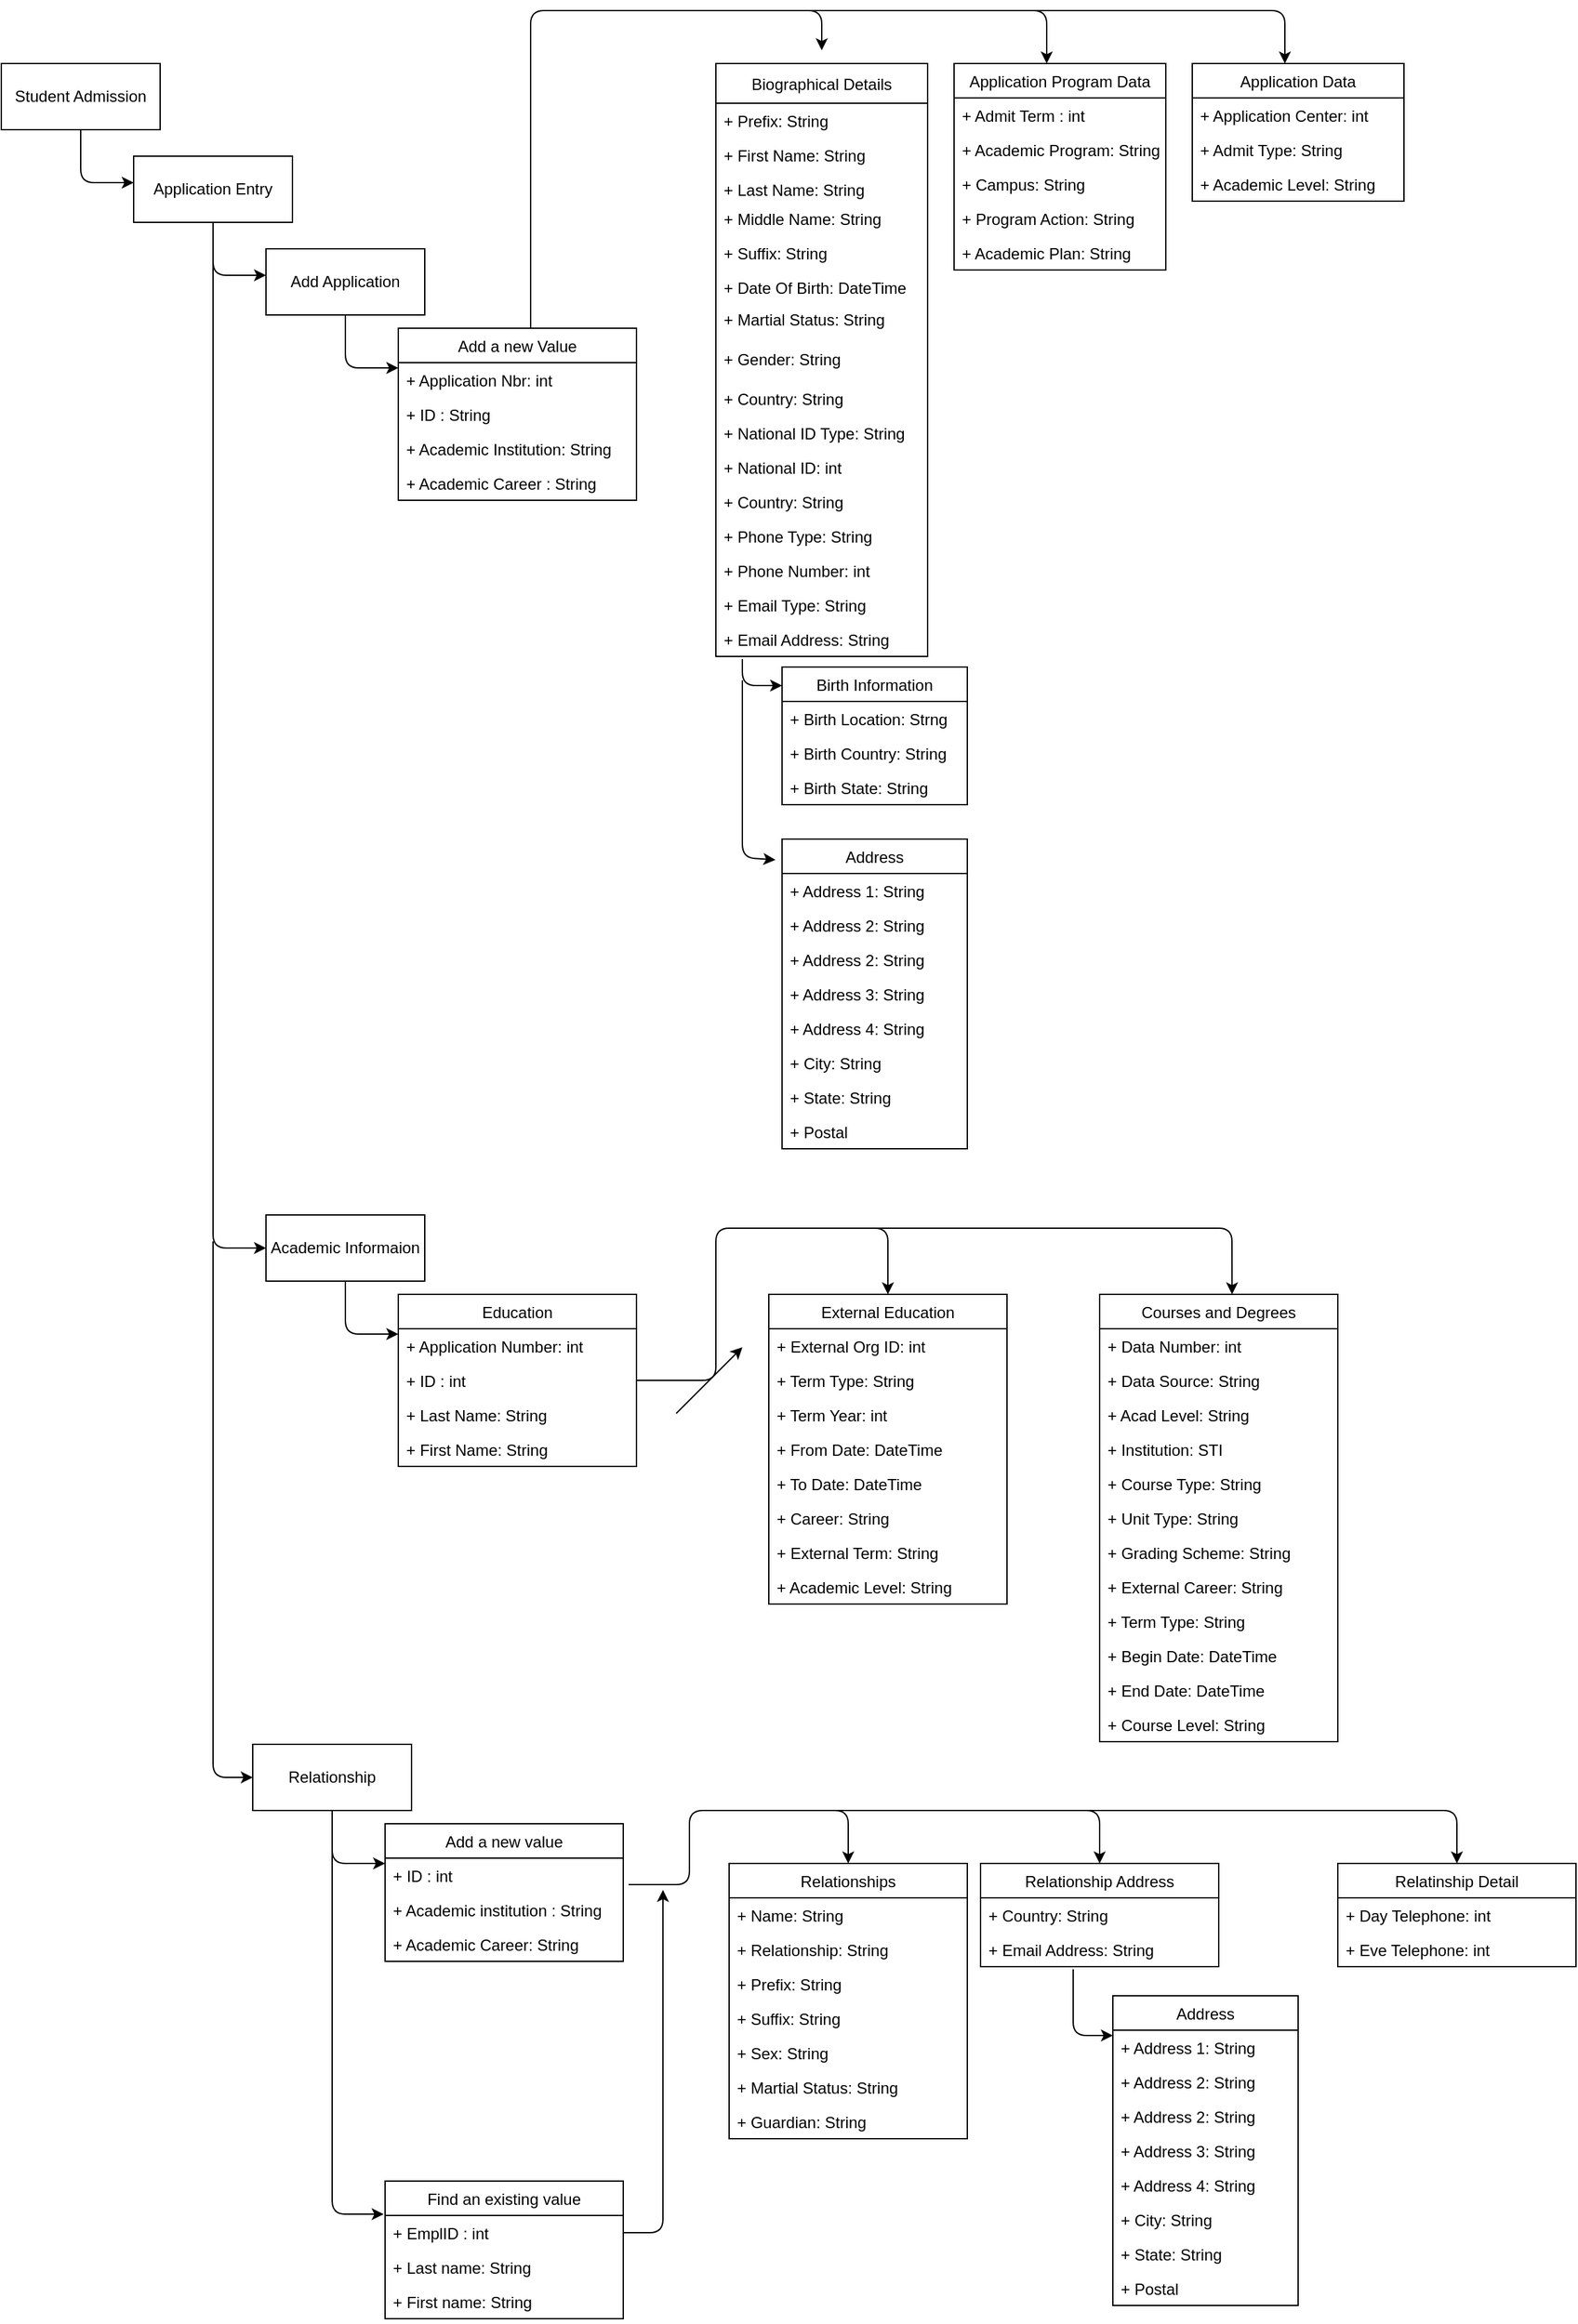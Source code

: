 <mxfile version="13.7.3" type="github">
  <diagram id="Xkr1ojVR8jTouUEQAdM9" name="Page-1">
    <mxGraphModel dx="895" dy="1582" grid="1" gridSize="10" guides="1" tooltips="1" connect="1" arrows="1" fold="1" page="1" pageScale="1" pageWidth="850" pageHeight="1100" background="none" math="0" shadow="0">
      <root>
        <mxCell id="0" />
        <mxCell id="1" parent="0" />
        <mxCell id="yJipTLfowuC2AWkGN2Az-1" value="Student Admission" style="rounded=0;whiteSpace=wrap;html=1;" parent="1" vertex="1">
          <mxGeometry x="20" y="-1000" width="120" height="50" as="geometry" />
        </mxCell>
        <mxCell id="yJipTLfowuC2AWkGN2Az-3" value="" style="endArrow=classic;html=1;exitX=0.5;exitY=1;exitDx=0;exitDy=0;" parent="1" source="yJipTLfowuC2AWkGN2Az-1" edge="1">
          <mxGeometry width="50" height="50" relative="1" as="geometry">
            <mxPoint x="80" y="-890" as="sourcePoint" />
            <mxPoint x="120" y="-910" as="targetPoint" />
            <Array as="points">
              <mxPoint x="80" y="-910" />
            </Array>
          </mxGeometry>
        </mxCell>
        <mxCell id="yJipTLfowuC2AWkGN2Az-4" value="Application Entry" style="rounded=0;whiteSpace=wrap;html=1;" parent="1" vertex="1">
          <mxGeometry x="120" y="-930" width="120" height="50" as="geometry" />
        </mxCell>
        <mxCell id="yJipTLfowuC2AWkGN2Az-5" value="" style="endArrow=classic;html=1;exitX=0.5;exitY=1;exitDx=0;exitDy=0;" parent="1" edge="1">
          <mxGeometry width="50" height="50" relative="1" as="geometry">
            <mxPoint x="180" y="-880" as="sourcePoint" />
            <mxPoint x="220" y="-840" as="targetPoint" />
            <Array as="points">
              <mxPoint x="180" y="-840" />
            </Array>
          </mxGeometry>
        </mxCell>
        <mxCell id="yJipTLfowuC2AWkGN2Az-7" value="Add Application" style="rounded=0;whiteSpace=wrap;html=1;" parent="1" vertex="1">
          <mxGeometry x="220" y="-860" width="120" height="50" as="geometry" />
        </mxCell>
        <mxCell id="yJipTLfowuC2AWkGN2Az-8" value="" style="endArrow=classic;html=1;exitX=0.5;exitY=1;exitDx=0;exitDy=0;" parent="1" edge="1">
          <mxGeometry width="50" height="50" relative="1" as="geometry">
            <mxPoint x="280" y="-810" as="sourcePoint" />
            <mxPoint x="320" y="-770" as="targetPoint" />
            <Array as="points">
              <mxPoint x="280" y="-770" />
            </Array>
          </mxGeometry>
        </mxCell>
        <mxCell id="yJipTLfowuC2AWkGN2Az-23" value="" style="endArrow=classic;html=1;" parent="1" edge="1">
          <mxGeometry width="50" height="50" relative="1" as="geometry">
            <mxPoint x="420" y="-800" as="sourcePoint" />
            <mxPoint x="640" y="-1010" as="targetPoint" />
            <Array as="points">
              <mxPoint x="420" y="-1040" />
              <mxPoint x="640" y="-1040" />
            </Array>
          </mxGeometry>
        </mxCell>
        <mxCell id="yJipTLfowuC2AWkGN2Az-25" value="" style="endArrow=classic;html=1;" parent="1" edge="1">
          <mxGeometry width="50" height="50" relative="1" as="geometry">
            <mxPoint x="620" y="-1040" as="sourcePoint" />
            <mxPoint x="810" y="-1000" as="targetPoint" />
            <Array as="points">
              <mxPoint x="810" y="-1040" />
            </Array>
          </mxGeometry>
        </mxCell>
        <mxCell id="yJipTLfowuC2AWkGN2Az-30" value="" style="endArrow=classic;html=1;" parent="1" edge="1">
          <mxGeometry width="50" height="50" relative="1" as="geometry">
            <mxPoint x="800" y="-1040" as="sourcePoint" />
            <mxPoint x="990" y="-1000" as="targetPoint" />
            <Array as="points">
              <mxPoint x="990" y="-1040" />
            </Array>
          </mxGeometry>
        </mxCell>
        <mxCell id="yJipTLfowuC2AWkGN2Az-39" value="" style="endArrow=classic;html=1;" parent="1" edge="1">
          <mxGeometry width="50" height="50" relative="1" as="geometry">
            <mxPoint x="580" y="-550" as="sourcePoint" />
            <mxPoint x="610" y="-530" as="targetPoint" />
            <Array as="points">
              <mxPoint x="580" y="-530" />
            </Array>
          </mxGeometry>
        </mxCell>
        <mxCell id="yJipTLfowuC2AWkGN2Az-51" value="+ Gender: String" style="text;strokeColor=none;fillColor=none;align=left;verticalAlign=top;spacingLeft=4;spacingRight=4;overflow=hidden;rotatable=0;points=[[0,0.5],[1,0.5]];portConstraint=eastwest;" parent="1" vertex="1">
          <mxGeometry x="560" y="-790" width="160" height="26" as="geometry" />
        </mxCell>
        <mxCell id="yJipTLfowuC2AWkGN2Az-68" value="" style="endArrow=classic;html=1;entryX=-0.036;entryY=0.067;entryDx=0;entryDy=0;entryPerimeter=0;" parent="1" target="yJipTLfowuC2AWkGN2Az-74" edge="1">
          <mxGeometry width="50" height="50" relative="1" as="geometry">
            <mxPoint x="580" y="-534" as="sourcePoint" />
            <mxPoint x="610" y="-374" as="targetPoint" />
            <Array as="points">
              <mxPoint x="580" y="-400" />
            </Array>
          </mxGeometry>
        </mxCell>
        <mxCell id="BVpUQjcPfSpx3a0FSW65-1" value="" style="endArrow=classic;html=1;entryX=0;entryY=0.5;entryDx=0;entryDy=0;" edge="1" parent="1" target="BVpUQjcPfSpx3a0FSW65-2">
          <mxGeometry width="50" height="50" relative="1" as="geometry">
            <mxPoint x="180" y="-850" as="sourcePoint" />
            <mxPoint x="220" y="-560" as="targetPoint" />
            <Array as="points">
              <mxPoint x="180" y="-105" />
            </Array>
          </mxGeometry>
        </mxCell>
        <mxCell id="BVpUQjcPfSpx3a0FSW65-2" value="Academic Informaion" style="rounded=0;whiteSpace=wrap;html=1;" vertex="1" parent="1">
          <mxGeometry x="220" y="-130" width="120" height="50" as="geometry" />
        </mxCell>
        <mxCell id="BVpUQjcPfSpx3a0FSW65-8" value="" style="endArrow=classic;html=1;exitX=0.5;exitY=1;exitDx=0;exitDy=0;" edge="1" parent="1">
          <mxGeometry width="50" height="50" relative="1" as="geometry">
            <mxPoint x="280" y="-80" as="sourcePoint" />
            <mxPoint x="320" y="-40" as="targetPoint" />
            <Array as="points">
              <mxPoint x="280" y="-40" />
            </Array>
          </mxGeometry>
        </mxCell>
        <mxCell id="BVpUQjcPfSpx3a0FSW65-14" value="" style="endArrow=classic;html=1;exitX=1;exitY=0.5;exitDx=0;exitDy=0;entryX=0.5;entryY=0;entryDx=0;entryDy=0;" edge="1" parent="1" source="BVpUQjcPfSpx3a0FSW65-5" target="BVpUQjcPfSpx3a0FSW65-9">
          <mxGeometry width="50" height="50" relative="1" as="geometry">
            <mxPoint x="510" y="40" as="sourcePoint" />
            <mxPoint x="560" y="-10" as="targetPoint" />
            <Array as="points">
              <mxPoint x="560" y="-5" />
              <mxPoint x="560" y="-120" />
              <mxPoint x="690" y="-120" />
            </Array>
          </mxGeometry>
        </mxCell>
        <mxCell id="BVpUQjcPfSpx3a0FSW65-15" value="" style="endArrow=classic;html=1;" edge="1" parent="1">
          <mxGeometry width="50" height="50" relative="1" as="geometry">
            <mxPoint x="530" y="20" as="sourcePoint" />
            <mxPoint x="580" y="-30" as="targetPoint" />
          </mxGeometry>
        </mxCell>
        <mxCell id="BVpUQjcPfSpx3a0FSW65-16" value="" style="endArrow=classic;html=1;entryX=0.556;entryY=0;entryDx=0;entryDy=0;entryPerimeter=0;" edge="1" parent="1" target="BVpUQjcPfSpx3a0FSW65-17">
          <mxGeometry width="50" height="50" relative="1" as="geometry">
            <mxPoint x="670" y="-120" as="sourcePoint" />
            <mxPoint x="940" y="-120" as="targetPoint" />
            <Array as="points">
              <mxPoint x="950" y="-120" />
            </Array>
          </mxGeometry>
        </mxCell>
        <mxCell id="BVpUQjcPfSpx3a0FSW65-35" value="Relationship" style="rounded=0;whiteSpace=wrap;html=1;" vertex="1" parent="1">
          <mxGeometry x="210" y="270" width="120" height="50" as="geometry" />
        </mxCell>
        <mxCell id="BVpUQjcPfSpx3a0FSW65-36" value="" style="endArrow=classic;html=1;exitX=0.5;exitY=1;exitDx=0;exitDy=0;" edge="1" parent="1">
          <mxGeometry width="50" height="50" relative="1" as="geometry">
            <mxPoint x="270" y="320" as="sourcePoint" />
            <mxPoint x="310" y="360" as="targetPoint" />
            <Array as="points">
              <mxPoint x="270" y="360" />
            </Array>
          </mxGeometry>
        </mxCell>
        <mxCell id="BVpUQjcPfSpx3a0FSW65-42" value="" style="endArrow=classic;html=1;entryX=0;entryY=0.5;entryDx=0;entryDy=0;" edge="1" parent="1" target="BVpUQjcPfSpx3a0FSW65-35">
          <mxGeometry width="50" height="50" relative="1" as="geometry">
            <mxPoint x="180" y="-110" as="sourcePoint" />
            <mxPoint x="200" y="270" as="targetPoint" />
            <Array as="points">
              <mxPoint x="180" y="295" />
            </Array>
          </mxGeometry>
        </mxCell>
        <mxCell id="BVpUQjcPfSpx3a0FSW65-43" value="" style="endArrow=classic;html=1;exitX=1.022;exitY=0.769;exitDx=0;exitDy=0;exitPerimeter=0;entryX=0.5;entryY=0;entryDx=0;entryDy=0;" edge="1" parent="1" source="BVpUQjcPfSpx3a0FSW65-38" target="BVpUQjcPfSpx3a0FSW65-44">
          <mxGeometry width="50" height="50" relative="1" as="geometry">
            <mxPoint x="490" y="420" as="sourcePoint" />
            <mxPoint x="540" y="376" as="targetPoint" />
            <Array as="points">
              <mxPoint x="540" y="376" />
              <mxPoint x="540" y="320" />
              <mxPoint x="660" y="320" />
            </Array>
          </mxGeometry>
        </mxCell>
        <mxCell id="BVpUQjcPfSpx3a0FSW65-53" value="" style="endArrow=classic;html=1;entryX=0.5;entryY=0;entryDx=0;entryDy=0;" edge="1" parent="1" target="BVpUQjcPfSpx3a0FSW65-54">
          <mxGeometry width="50" height="50" relative="1" as="geometry">
            <mxPoint x="650" y="320" as="sourcePoint" />
            <mxPoint x="850" y="320" as="targetPoint" />
            <Array as="points">
              <mxPoint x="850" y="320" />
            </Array>
          </mxGeometry>
        </mxCell>
        <mxCell id="BVpUQjcPfSpx3a0FSW65-62" value="" style="endArrow=classic;html=1;entryX=0;entryY=0.154;entryDx=0;entryDy=0;entryPerimeter=0;" edge="1" parent="1" target="BVpUQjcPfSpx3a0FSW65-64">
          <mxGeometry width="50" height="50" relative="1" as="geometry">
            <mxPoint x="830" y="440" as="sourcePoint" />
            <mxPoint x="830" y="460" as="targetPoint" />
            <Array as="points">
              <mxPoint x="830" y="490" />
            </Array>
          </mxGeometry>
        </mxCell>
        <mxCell id="BVpUQjcPfSpx3a0FSW65-72" value="" style="endArrow=classic;html=1;entryX=0.5;entryY=0;entryDx=0;entryDy=0;" edge="1" parent="1" target="BVpUQjcPfSpx3a0FSW65-73">
          <mxGeometry width="50" height="50" relative="1" as="geometry">
            <mxPoint x="840" y="320" as="sourcePoint" />
            <mxPoint x="1160" y="350" as="targetPoint" />
            <Array as="points">
              <mxPoint x="1120" y="320" />
            </Array>
          </mxGeometry>
        </mxCell>
        <mxCell id="BVpUQjcPfSpx3a0FSW65-87" value="" style="endArrow=classic;html=1;entryX=-0.006;entryY=-0.038;entryDx=0;entryDy=0;entryPerimeter=0;" edge="1" parent="1" target="BVpUQjcPfSpx3a0FSW65-84">
          <mxGeometry width="50" height="50" relative="1" as="geometry">
            <mxPoint x="270" y="350" as="sourcePoint" />
            <mxPoint x="300" y="600" as="targetPoint" />
            <Array as="points">
              <mxPoint x="270" y="625" />
            </Array>
          </mxGeometry>
        </mxCell>
        <mxCell id="BVpUQjcPfSpx3a0FSW65-88" value="" style="endArrow=classic;html=1;exitX=1;exitY=0.5;exitDx=0;exitDy=0;" edge="1" parent="1" source="BVpUQjcPfSpx3a0FSW65-84">
          <mxGeometry width="50" height="50" relative="1" as="geometry">
            <mxPoint x="510" y="680" as="sourcePoint" />
            <mxPoint x="520" y="380" as="targetPoint" />
            <Array as="points">
              <mxPoint x="520" y="639" />
            </Array>
          </mxGeometry>
        </mxCell>
        <mxCell id="yJipTLfowuC2AWkGN2Az-13" value="Add a new Value" style="swimlane;fontStyle=0;childLayout=stackLayout;horizontal=1;startSize=26;fillColor=none;horizontalStack=0;resizeParent=1;resizeParentMax=0;resizeLast=0;collapsible=1;marginBottom=0;" parent="1" vertex="1">
          <mxGeometry x="320" y="-800" width="180" height="130" as="geometry" />
        </mxCell>
        <mxCell id="yJipTLfowuC2AWkGN2Az-14" value="+ Application Nbr: int" style="text;strokeColor=none;fillColor=none;align=left;verticalAlign=top;spacingLeft=4;spacingRight=4;overflow=hidden;rotatable=0;points=[[0,0.5],[1,0.5]];portConstraint=eastwest;" parent="yJipTLfowuC2AWkGN2Az-13" vertex="1">
          <mxGeometry y="26" width="180" height="26" as="geometry" />
        </mxCell>
        <mxCell id="yJipTLfowuC2AWkGN2Az-15" value="+ ID : String" style="text;strokeColor=none;fillColor=none;align=left;verticalAlign=top;spacingLeft=4;spacingRight=4;overflow=hidden;rotatable=0;points=[[0,0.5],[1,0.5]];portConstraint=eastwest;" parent="yJipTLfowuC2AWkGN2Az-13" vertex="1">
          <mxGeometry y="52" width="180" height="26" as="geometry" />
        </mxCell>
        <mxCell id="yJipTLfowuC2AWkGN2Az-16" value="+ Academic Institution: String" style="text;strokeColor=none;fillColor=none;align=left;verticalAlign=top;spacingLeft=4;spacingRight=4;overflow=hidden;rotatable=0;points=[[0,0.5],[1,0.5]];portConstraint=eastwest;" parent="yJipTLfowuC2AWkGN2Az-13" vertex="1">
          <mxGeometry y="78" width="180" height="26" as="geometry" />
        </mxCell>
        <mxCell id="yJipTLfowuC2AWkGN2Az-17" value="+ Academic Career : String" style="text;strokeColor=none;fillColor=none;align=left;verticalAlign=top;spacingLeft=4;spacingRight=4;overflow=hidden;rotatable=0;points=[[0,0.5],[1,0.5]];portConstraint=eastwest;" parent="yJipTLfowuC2AWkGN2Az-13" vertex="1">
          <mxGeometry y="104" width="180" height="26" as="geometry" />
        </mxCell>
        <mxCell id="yJipTLfowuC2AWkGN2Az-19" value="Biographical Details" style="swimlane;fontStyle=0;childLayout=stackLayout;horizontal=1;startSize=30;fillColor=none;horizontalStack=0;resizeParent=1;resizeParentMax=0;resizeLast=0;collapsible=1;marginBottom=0;" parent="1" vertex="1">
          <mxGeometry x="560" y="-1000" width="160" height="448" as="geometry" />
        </mxCell>
        <mxCell id="yJipTLfowuC2AWkGN2Az-20" value="+ Prefix: String" style="text;strokeColor=none;fillColor=none;align=left;verticalAlign=top;spacingLeft=4;spacingRight=4;overflow=hidden;rotatable=0;points=[[0,0.5],[1,0.5]];portConstraint=eastwest;" parent="yJipTLfowuC2AWkGN2Az-19" vertex="1">
          <mxGeometry y="30" width="160" height="26" as="geometry" />
        </mxCell>
        <mxCell id="yJipTLfowuC2AWkGN2Az-21" value="+ First Name: String" style="text;strokeColor=none;fillColor=none;align=left;verticalAlign=top;spacingLeft=4;spacingRight=4;overflow=hidden;rotatable=0;points=[[0,0.5],[1,0.5]];portConstraint=eastwest;" parent="yJipTLfowuC2AWkGN2Az-19" vertex="1">
          <mxGeometry y="56" width="160" height="26" as="geometry" />
        </mxCell>
        <mxCell id="yJipTLfowuC2AWkGN2Az-36" value="+ Last Name: String " style="text;strokeColor=none;fillColor=none;align=left;verticalAlign=top;spacingLeft=4;spacingRight=4;overflow=hidden;rotatable=0;points=[[0,0.5],[1,0.5]];portConstraint=eastwest;" parent="yJipTLfowuC2AWkGN2Az-19" vertex="1">
          <mxGeometry y="82" width="160" height="22" as="geometry" />
        </mxCell>
        <mxCell id="yJipTLfowuC2AWkGN2Az-22" value="+ Middle Name: String" style="text;strokeColor=none;fillColor=none;align=left;verticalAlign=top;spacingLeft=4;spacingRight=4;overflow=hidden;rotatable=0;points=[[0,0.5],[1,0.5]];portConstraint=eastwest;" parent="yJipTLfowuC2AWkGN2Az-19" vertex="1">
          <mxGeometry y="104" width="160" height="26" as="geometry" />
        </mxCell>
        <mxCell id="yJipTLfowuC2AWkGN2Az-37" value="+ Suffix: String" style="text;strokeColor=none;fillColor=none;align=left;verticalAlign=top;spacingLeft=4;spacingRight=4;overflow=hidden;rotatable=0;points=[[0,0.5],[1,0.5]];portConstraint=eastwest;" parent="yJipTLfowuC2AWkGN2Az-19" vertex="1">
          <mxGeometry y="130" width="160" height="26" as="geometry" />
        </mxCell>
        <mxCell id="yJipTLfowuC2AWkGN2Az-38" value="+ Date Of Birth: DateTime " style="text;strokeColor=none;fillColor=none;align=left;verticalAlign=top;spacingLeft=4;spacingRight=4;overflow=hidden;rotatable=0;points=[[0,0.5],[1,0.5]];portConstraint=eastwest;" parent="yJipTLfowuC2AWkGN2Az-19" vertex="1">
          <mxGeometry y="156" width="160" height="24" as="geometry" />
        </mxCell>
        <mxCell id="yJipTLfowuC2AWkGN2Az-50" value="+ Martial Status: String" style="text;strokeColor=none;fillColor=none;align=left;verticalAlign=top;spacingLeft=4;spacingRight=4;overflow=hidden;rotatable=0;points=[[0,0.5],[1,0.5]];portConstraint=eastwest;" parent="yJipTLfowuC2AWkGN2Az-19" vertex="1">
          <mxGeometry y="180" width="160" height="60" as="geometry" />
        </mxCell>
        <mxCell id="yJipTLfowuC2AWkGN2Az-52" value="+ Country: String" style="text;strokeColor=none;fillColor=none;align=left;verticalAlign=top;spacingLeft=4;spacingRight=4;overflow=hidden;rotatable=0;points=[[0,0.5],[1,0.5]];portConstraint=eastwest;" parent="yJipTLfowuC2AWkGN2Az-19" vertex="1">
          <mxGeometry y="240" width="160" height="26" as="geometry" />
        </mxCell>
        <mxCell id="yJipTLfowuC2AWkGN2Az-53" value="+ National ID Type: String" style="text;strokeColor=none;fillColor=none;align=left;verticalAlign=top;spacingLeft=4;spacingRight=4;overflow=hidden;rotatable=0;points=[[0,0.5],[1,0.5]];portConstraint=eastwest;" parent="yJipTLfowuC2AWkGN2Az-19" vertex="1">
          <mxGeometry y="266" width="160" height="26" as="geometry" />
        </mxCell>
        <mxCell id="yJipTLfowuC2AWkGN2Az-54" value="+ National ID: int" style="text;strokeColor=none;fillColor=none;align=left;verticalAlign=top;spacingLeft=4;spacingRight=4;overflow=hidden;rotatable=0;points=[[0,0.5],[1,0.5]];portConstraint=eastwest;" parent="yJipTLfowuC2AWkGN2Az-19" vertex="1">
          <mxGeometry y="292" width="160" height="26" as="geometry" />
        </mxCell>
        <mxCell id="yJipTLfowuC2AWkGN2Az-66" value="+ Country: String" style="text;strokeColor=none;fillColor=none;align=left;verticalAlign=top;spacingLeft=4;spacingRight=4;overflow=hidden;rotatable=0;points=[[0,0.5],[1,0.5]];portConstraint=eastwest;" parent="yJipTLfowuC2AWkGN2Az-19" vertex="1">
          <mxGeometry y="318" width="160" height="26" as="geometry" />
        </mxCell>
        <mxCell id="yJipTLfowuC2AWkGN2Az-86" value="+ Phone Type: String" style="text;strokeColor=none;fillColor=none;align=left;verticalAlign=top;spacingLeft=4;spacingRight=4;overflow=hidden;rotatable=0;points=[[0,0.5],[1,0.5]];portConstraint=eastwest;" parent="yJipTLfowuC2AWkGN2Az-19" vertex="1">
          <mxGeometry y="344" width="160" height="26" as="geometry" />
        </mxCell>
        <mxCell id="yJipTLfowuC2AWkGN2Az-87" value="+ Phone Number: int" style="text;strokeColor=none;fillColor=none;align=left;verticalAlign=top;spacingLeft=4;spacingRight=4;overflow=hidden;rotatable=0;points=[[0,0.5],[1,0.5]];portConstraint=eastwest;" parent="yJipTLfowuC2AWkGN2Az-19" vertex="1">
          <mxGeometry y="370" width="160" height="26" as="geometry" />
        </mxCell>
        <mxCell id="yJipTLfowuC2AWkGN2Az-88" value="+ Email Type: String" style="text;strokeColor=none;fillColor=none;align=left;verticalAlign=top;spacingLeft=4;spacingRight=4;overflow=hidden;rotatable=0;points=[[0,0.5],[1,0.5]];portConstraint=eastwest;" parent="yJipTLfowuC2AWkGN2Az-19" vertex="1">
          <mxGeometry y="396" width="160" height="26" as="geometry" />
        </mxCell>
        <mxCell id="yJipTLfowuC2AWkGN2Az-89" value="+ Email Address: String" style="text;strokeColor=none;fillColor=none;align=left;verticalAlign=top;spacingLeft=4;spacingRight=4;overflow=hidden;rotatable=0;points=[[0,0.5],[1,0.5]];portConstraint=eastwest;" parent="yJipTLfowuC2AWkGN2Az-19" vertex="1">
          <mxGeometry y="422" width="160" height="26" as="geometry" />
        </mxCell>
        <mxCell id="yJipTLfowuC2AWkGN2Az-26" value="Application Program Data" style="swimlane;fontStyle=0;childLayout=stackLayout;horizontal=1;startSize=26;fillColor=none;horizontalStack=0;resizeParent=1;resizeParentMax=0;resizeLast=0;collapsible=1;marginBottom=0;" parent="1" vertex="1">
          <mxGeometry x="740" y="-1000" width="160" height="156" as="geometry" />
        </mxCell>
        <mxCell id="yJipTLfowuC2AWkGN2Az-27" value="+ Admit Term : int" style="text;strokeColor=none;fillColor=none;align=left;verticalAlign=top;spacingLeft=4;spacingRight=4;overflow=hidden;rotatable=0;points=[[0,0.5],[1,0.5]];portConstraint=eastwest;" parent="yJipTLfowuC2AWkGN2Az-26" vertex="1">
          <mxGeometry y="26" width="160" height="26" as="geometry" />
        </mxCell>
        <mxCell id="yJipTLfowuC2AWkGN2Az-28" value="+ Academic Program: String" style="text;strokeColor=none;fillColor=none;align=left;verticalAlign=top;spacingLeft=4;spacingRight=4;overflow=hidden;rotatable=0;points=[[0,0.5],[1,0.5]];portConstraint=eastwest;" parent="yJipTLfowuC2AWkGN2Az-26" vertex="1">
          <mxGeometry y="52" width="160" height="26" as="geometry" />
        </mxCell>
        <mxCell id="yJipTLfowuC2AWkGN2Az-29" value="+ Campus: String" style="text;strokeColor=none;fillColor=none;align=left;verticalAlign=top;spacingLeft=4;spacingRight=4;overflow=hidden;rotatable=0;points=[[0,0.5],[1,0.5]];portConstraint=eastwest;" parent="yJipTLfowuC2AWkGN2Az-26" vertex="1">
          <mxGeometry y="78" width="160" height="26" as="geometry" />
        </mxCell>
        <mxCell id="yJipTLfowuC2AWkGN2Az-90" value="+ Program Action: String" style="text;strokeColor=none;fillColor=none;align=left;verticalAlign=top;spacingLeft=4;spacingRight=4;overflow=hidden;rotatable=0;points=[[0,0.5],[1,0.5]];portConstraint=eastwest;" parent="yJipTLfowuC2AWkGN2Az-26" vertex="1">
          <mxGeometry y="104" width="160" height="26" as="geometry" />
        </mxCell>
        <mxCell id="yJipTLfowuC2AWkGN2Az-91" value="+ Academic Plan: String" style="text;strokeColor=none;fillColor=none;align=left;verticalAlign=top;spacingLeft=4;spacingRight=4;overflow=hidden;rotatable=0;points=[[0,0.5],[1,0.5]];portConstraint=eastwest;" parent="yJipTLfowuC2AWkGN2Az-26" vertex="1">
          <mxGeometry y="130" width="160" height="26" as="geometry" />
        </mxCell>
        <mxCell id="yJipTLfowuC2AWkGN2Az-45" value="Birth Information" style="swimlane;fontStyle=0;childLayout=stackLayout;horizontal=1;startSize=26;fillColor=none;horizontalStack=0;resizeParent=1;resizeParentMax=0;resizeLast=0;collapsible=1;marginBottom=0;" parent="1" vertex="1">
          <mxGeometry x="610" y="-544" width="140" height="104" as="geometry">
            <mxRectangle x="670" y="-90" width="120" height="26" as="alternateBounds" />
          </mxGeometry>
        </mxCell>
        <mxCell id="yJipTLfowuC2AWkGN2Az-46" value="+ Birth Location: Strng" style="text;strokeColor=none;fillColor=none;align=left;verticalAlign=top;spacingLeft=4;spacingRight=4;overflow=hidden;rotatable=0;points=[[0,0.5],[1,0.5]];portConstraint=eastwest;" parent="yJipTLfowuC2AWkGN2Az-45" vertex="1">
          <mxGeometry y="26" width="140" height="26" as="geometry" />
        </mxCell>
        <mxCell id="yJipTLfowuC2AWkGN2Az-47" value="+ Birth Country: String" style="text;strokeColor=none;fillColor=none;align=left;verticalAlign=top;spacingLeft=4;spacingRight=4;overflow=hidden;rotatable=0;points=[[0,0.5],[1,0.5]];portConstraint=eastwest;" parent="yJipTLfowuC2AWkGN2Az-45" vertex="1">
          <mxGeometry y="52" width="140" height="26" as="geometry" />
        </mxCell>
        <mxCell id="yJipTLfowuC2AWkGN2Az-48" value="+ Birth State: String" style="text;strokeColor=none;fillColor=none;align=left;verticalAlign=top;spacingLeft=4;spacingRight=4;overflow=hidden;rotatable=0;points=[[0,0.5],[1,0.5]];portConstraint=eastwest;" parent="yJipTLfowuC2AWkGN2Az-45" vertex="1">
          <mxGeometry y="78" width="140" height="26" as="geometry" />
        </mxCell>
        <mxCell id="yJipTLfowuC2AWkGN2Az-74" value="Address" style="swimlane;fontStyle=0;childLayout=stackLayout;horizontal=1;startSize=26;fillColor=none;horizontalStack=0;resizeParent=1;resizeParentMax=0;resizeLast=0;collapsible=1;marginBottom=0;" parent="1" vertex="1">
          <mxGeometry x="610" y="-414" width="140" height="234" as="geometry" />
        </mxCell>
        <mxCell id="yJipTLfowuC2AWkGN2Az-75" value="+ Address 1: String" style="text;strokeColor=none;fillColor=none;align=left;verticalAlign=top;spacingLeft=4;spacingRight=4;overflow=hidden;rotatable=0;points=[[0,0.5],[1,0.5]];portConstraint=eastwest;" parent="yJipTLfowuC2AWkGN2Az-74" vertex="1">
          <mxGeometry y="26" width="140" height="26" as="geometry" />
        </mxCell>
        <mxCell id="yJipTLfowuC2AWkGN2Az-85" value="+ Address 2: String" style="text;strokeColor=none;fillColor=none;align=left;verticalAlign=top;spacingLeft=4;spacingRight=4;overflow=hidden;rotatable=0;points=[[0,0.5],[1,0.5]];portConstraint=eastwest;" parent="yJipTLfowuC2AWkGN2Az-74" vertex="1">
          <mxGeometry y="52" width="140" height="26" as="geometry" />
        </mxCell>
        <mxCell id="yJipTLfowuC2AWkGN2Az-76" value="+ Address 2: String" style="text;strokeColor=none;fillColor=none;align=left;verticalAlign=top;spacingLeft=4;spacingRight=4;overflow=hidden;rotatable=0;points=[[0,0.5],[1,0.5]];portConstraint=eastwest;" parent="yJipTLfowuC2AWkGN2Az-74" vertex="1">
          <mxGeometry y="78" width="140" height="26" as="geometry" />
        </mxCell>
        <mxCell id="yJipTLfowuC2AWkGN2Az-77" value="+ Address 3: String" style="text;strokeColor=none;fillColor=none;align=left;verticalAlign=top;spacingLeft=4;spacingRight=4;overflow=hidden;rotatable=0;points=[[0,0.5],[1,0.5]];portConstraint=eastwest;" parent="yJipTLfowuC2AWkGN2Az-74" vertex="1">
          <mxGeometry y="104" width="140" height="26" as="geometry" />
        </mxCell>
        <mxCell id="yJipTLfowuC2AWkGN2Az-78" value="+ Address 4: String" style="text;strokeColor=none;fillColor=none;align=left;verticalAlign=top;spacingLeft=4;spacingRight=4;overflow=hidden;rotatable=0;points=[[0,0.5],[1,0.5]];portConstraint=eastwest;" parent="yJipTLfowuC2AWkGN2Az-74" vertex="1">
          <mxGeometry y="130" width="140" height="26" as="geometry" />
        </mxCell>
        <mxCell id="yJipTLfowuC2AWkGN2Az-82" value="+ City: String" style="text;strokeColor=none;fillColor=none;align=left;verticalAlign=top;spacingLeft=4;spacingRight=4;overflow=hidden;rotatable=0;points=[[0,0.5],[1,0.5]];portConstraint=eastwest;" parent="yJipTLfowuC2AWkGN2Az-74" vertex="1">
          <mxGeometry y="156" width="140" height="26" as="geometry" />
        </mxCell>
        <mxCell id="yJipTLfowuC2AWkGN2Az-83" value="+ State: String" style="text;strokeColor=none;fillColor=none;align=left;verticalAlign=top;spacingLeft=4;spacingRight=4;overflow=hidden;rotatable=0;points=[[0,0.5],[1,0.5]];portConstraint=eastwest;" parent="yJipTLfowuC2AWkGN2Az-74" vertex="1">
          <mxGeometry y="182" width="140" height="26" as="geometry" />
        </mxCell>
        <mxCell id="yJipTLfowuC2AWkGN2Az-84" value="+ Postal" style="text;strokeColor=none;fillColor=none;align=left;verticalAlign=top;spacingLeft=4;spacingRight=4;overflow=hidden;rotatable=0;points=[[0,0.5],[1,0.5]];portConstraint=eastwest;" parent="yJipTLfowuC2AWkGN2Az-74" vertex="1">
          <mxGeometry y="208" width="140" height="26" as="geometry" />
        </mxCell>
        <mxCell id="yJipTLfowuC2AWkGN2Az-31" value="Application Data" style="swimlane;fontStyle=0;childLayout=stackLayout;horizontal=1;startSize=26;fillColor=none;horizontalStack=0;resizeParent=1;resizeParentMax=0;resizeLast=0;collapsible=1;marginBottom=0;" parent="1" vertex="1">
          <mxGeometry x="920" y="-1000" width="160" height="104" as="geometry" />
        </mxCell>
        <mxCell id="yJipTLfowuC2AWkGN2Az-32" value="+ Application Center: int" style="text;strokeColor=none;fillColor=none;align=left;verticalAlign=top;spacingLeft=4;spacingRight=4;overflow=hidden;rotatable=0;points=[[0,0.5],[1,0.5]];portConstraint=eastwest;" parent="yJipTLfowuC2AWkGN2Az-31" vertex="1">
          <mxGeometry y="26" width="160" height="26" as="geometry" />
        </mxCell>
        <mxCell id="yJipTLfowuC2AWkGN2Az-33" value="+ Admit Type: String" style="text;strokeColor=none;fillColor=none;align=left;verticalAlign=top;spacingLeft=4;spacingRight=4;overflow=hidden;rotatable=0;points=[[0,0.5],[1,0.5]];portConstraint=eastwest;" parent="yJipTLfowuC2AWkGN2Az-31" vertex="1">
          <mxGeometry y="52" width="160" height="26" as="geometry" />
        </mxCell>
        <mxCell id="yJipTLfowuC2AWkGN2Az-34" value="+ Academic Level: String" style="text;strokeColor=none;fillColor=none;align=left;verticalAlign=top;spacingLeft=4;spacingRight=4;overflow=hidden;rotatable=0;points=[[0,0.5],[1,0.5]];portConstraint=eastwest;" parent="yJipTLfowuC2AWkGN2Az-31" vertex="1">
          <mxGeometry y="78" width="160" height="26" as="geometry" />
        </mxCell>
        <mxCell id="BVpUQjcPfSpx3a0FSW65-3" value="Education" style="swimlane;fontStyle=0;childLayout=stackLayout;horizontal=1;startSize=26;fillColor=none;horizontalStack=0;resizeParent=1;resizeParentMax=0;resizeLast=0;collapsible=1;marginBottom=0;" vertex="1" parent="1">
          <mxGeometry x="320" y="-70" width="180" height="130" as="geometry" />
        </mxCell>
        <mxCell id="BVpUQjcPfSpx3a0FSW65-4" value="+ Application Number: int" style="text;strokeColor=none;fillColor=none;align=left;verticalAlign=top;spacingLeft=4;spacingRight=4;overflow=hidden;rotatable=0;points=[[0,0.5],[1,0.5]];portConstraint=eastwest;" vertex="1" parent="BVpUQjcPfSpx3a0FSW65-3">
          <mxGeometry y="26" width="180" height="26" as="geometry" />
        </mxCell>
        <mxCell id="BVpUQjcPfSpx3a0FSW65-5" value="+ ID : int" style="text;strokeColor=none;fillColor=none;align=left;verticalAlign=top;spacingLeft=4;spacingRight=4;overflow=hidden;rotatable=0;points=[[0,0.5],[1,0.5]];portConstraint=eastwest;" vertex="1" parent="BVpUQjcPfSpx3a0FSW65-3">
          <mxGeometry y="52" width="180" height="26" as="geometry" />
        </mxCell>
        <mxCell id="BVpUQjcPfSpx3a0FSW65-6" value="+ Last Name: String" style="text;strokeColor=none;fillColor=none;align=left;verticalAlign=top;spacingLeft=4;spacingRight=4;overflow=hidden;rotatable=0;points=[[0,0.5],[1,0.5]];portConstraint=eastwest;" vertex="1" parent="BVpUQjcPfSpx3a0FSW65-3">
          <mxGeometry y="78" width="180" height="26" as="geometry" />
        </mxCell>
        <mxCell id="BVpUQjcPfSpx3a0FSW65-7" value="+ First Name: String" style="text;strokeColor=none;fillColor=none;align=left;verticalAlign=top;spacingLeft=4;spacingRight=4;overflow=hidden;rotatable=0;points=[[0,0.5],[1,0.5]];portConstraint=eastwest;" vertex="1" parent="BVpUQjcPfSpx3a0FSW65-3">
          <mxGeometry y="104" width="180" height="26" as="geometry" />
        </mxCell>
        <mxCell id="BVpUQjcPfSpx3a0FSW65-9" value="External Education" style="swimlane;fontStyle=0;childLayout=stackLayout;horizontal=1;startSize=26;fillColor=none;horizontalStack=0;resizeParent=1;resizeParentMax=0;resizeLast=0;collapsible=1;marginBottom=0;" vertex="1" parent="1">
          <mxGeometry x="600" y="-70" width="180" height="234" as="geometry" />
        </mxCell>
        <mxCell id="BVpUQjcPfSpx3a0FSW65-10" value="+ External Org ID: int" style="text;strokeColor=none;fillColor=none;align=left;verticalAlign=top;spacingLeft=4;spacingRight=4;overflow=hidden;rotatable=0;points=[[0,0.5],[1,0.5]];portConstraint=eastwest;" vertex="1" parent="BVpUQjcPfSpx3a0FSW65-9">
          <mxGeometry y="26" width="180" height="26" as="geometry" />
        </mxCell>
        <mxCell id="BVpUQjcPfSpx3a0FSW65-11" value="+ Term Type: String" style="text;strokeColor=none;fillColor=none;align=left;verticalAlign=top;spacingLeft=4;spacingRight=4;overflow=hidden;rotatable=0;points=[[0,0.5],[1,0.5]];portConstraint=eastwest;" vertex="1" parent="BVpUQjcPfSpx3a0FSW65-9">
          <mxGeometry y="52" width="180" height="26" as="geometry" />
        </mxCell>
        <mxCell id="BVpUQjcPfSpx3a0FSW65-12" value="+ Term Year: int" style="text;strokeColor=none;fillColor=none;align=left;verticalAlign=top;spacingLeft=4;spacingRight=4;overflow=hidden;rotatable=0;points=[[0,0.5],[1,0.5]];portConstraint=eastwest;" vertex="1" parent="BVpUQjcPfSpx3a0FSW65-9">
          <mxGeometry y="78" width="180" height="26" as="geometry" />
        </mxCell>
        <mxCell id="BVpUQjcPfSpx3a0FSW65-13" value="+ From Date: DateTime" style="text;strokeColor=none;fillColor=none;align=left;verticalAlign=top;spacingLeft=4;spacingRight=4;overflow=hidden;rotatable=0;points=[[0,0.5],[1,0.5]];portConstraint=eastwest;" vertex="1" parent="BVpUQjcPfSpx3a0FSW65-9">
          <mxGeometry y="104" width="180" height="26" as="geometry" />
        </mxCell>
        <mxCell id="BVpUQjcPfSpx3a0FSW65-22" value="+ To Date: DateTime" style="text;strokeColor=none;fillColor=none;align=left;verticalAlign=top;spacingLeft=4;spacingRight=4;overflow=hidden;rotatable=0;points=[[0,0.5],[1,0.5]];portConstraint=eastwest;" vertex="1" parent="BVpUQjcPfSpx3a0FSW65-9">
          <mxGeometry y="130" width="180" height="26" as="geometry" />
        </mxCell>
        <mxCell id="BVpUQjcPfSpx3a0FSW65-23" value="+ Career: String" style="text;strokeColor=none;fillColor=none;align=left;verticalAlign=top;spacingLeft=4;spacingRight=4;overflow=hidden;rotatable=0;points=[[0,0.5],[1,0.5]];portConstraint=eastwest;" vertex="1" parent="BVpUQjcPfSpx3a0FSW65-9">
          <mxGeometry y="156" width="180" height="26" as="geometry" />
        </mxCell>
        <mxCell id="BVpUQjcPfSpx3a0FSW65-24" value="+ External Term: String" style="text;strokeColor=none;fillColor=none;align=left;verticalAlign=top;spacingLeft=4;spacingRight=4;overflow=hidden;rotatable=0;points=[[0,0.5],[1,0.5]];portConstraint=eastwest;" vertex="1" parent="BVpUQjcPfSpx3a0FSW65-9">
          <mxGeometry y="182" width="180" height="26" as="geometry" />
        </mxCell>
        <mxCell id="BVpUQjcPfSpx3a0FSW65-25" value="+ Academic Level: String" style="text;strokeColor=none;fillColor=none;align=left;verticalAlign=top;spacingLeft=4;spacingRight=4;overflow=hidden;rotatable=0;points=[[0,0.5],[1,0.5]];portConstraint=eastwest;" vertex="1" parent="BVpUQjcPfSpx3a0FSW65-9">
          <mxGeometry y="208" width="180" height="26" as="geometry" />
        </mxCell>
        <mxCell id="BVpUQjcPfSpx3a0FSW65-17" value="Courses and Degrees" style="swimlane;fontStyle=0;childLayout=stackLayout;horizontal=1;startSize=26;fillColor=none;horizontalStack=0;resizeParent=1;resizeParentMax=0;resizeLast=0;collapsible=1;marginBottom=0;" vertex="1" parent="1">
          <mxGeometry x="850" y="-70" width="180" height="338" as="geometry" />
        </mxCell>
        <mxCell id="BVpUQjcPfSpx3a0FSW65-18" value="+ Data Number: int" style="text;strokeColor=none;fillColor=none;align=left;verticalAlign=top;spacingLeft=4;spacingRight=4;overflow=hidden;rotatable=0;points=[[0,0.5],[1,0.5]];portConstraint=eastwest;" vertex="1" parent="BVpUQjcPfSpx3a0FSW65-17">
          <mxGeometry y="26" width="180" height="26" as="geometry" />
        </mxCell>
        <mxCell id="BVpUQjcPfSpx3a0FSW65-19" value="+ Data Source: String" style="text;strokeColor=none;fillColor=none;align=left;verticalAlign=top;spacingLeft=4;spacingRight=4;overflow=hidden;rotatable=0;points=[[0,0.5],[1,0.5]];portConstraint=eastwest;" vertex="1" parent="BVpUQjcPfSpx3a0FSW65-17">
          <mxGeometry y="52" width="180" height="26" as="geometry" />
        </mxCell>
        <mxCell id="BVpUQjcPfSpx3a0FSW65-20" value="+ Acad Level: String" style="text;strokeColor=none;fillColor=none;align=left;verticalAlign=top;spacingLeft=4;spacingRight=4;overflow=hidden;rotatable=0;points=[[0,0.5],[1,0.5]];portConstraint=eastwest;" vertex="1" parent="BVpUQjcPfSpx3a0FSW65-17">
          <mxGeometry y="78" width="180" height="26" as="geometry" />
        </mxCell>
        <mxCell id="BVpUQjcPfSpx3a0FSW65-21" value="+ Institution: STI" style="text;strokeColor=none;fillColor=none;align=left;verticalAlign=top;spacingLeft=4;spacingRight=4;overflow=hidden;rotatable=0;points=[[0,0.5],[1,0.5]];portConstraint=eastwest;" vertex="1" parent="BVpUQjcPfSpx3a0FSW65-17">
          <mxGeometry y="104" width="180" height="26" as="geometry" />
        </mxCell>
        <mxCell id="BVpUQjcPfSpx3a0FSW65-26" value="+ Course Type: String" style="text;strokeColor=none;fillColor=none;align=left;verticalAlign=top;spacingLeft=4;spacingRight=4;overflow=hidden;rotatable=0;points=[[0,0.5],[1,0.5]];portConstraint=eastwest;" vertex="1" parent="BVpUQjcPfSpx3a0FSW65-17">
          <mxGeometry y="130" width="180" height="26" as="geometry" />
        </mxCell>
        <mxCell id="BVpUQjcPfSpx3a0FSW65-27" value="+ Unit Type: String" style="text;strokeColor=none;fillColor=none;align=left;verticalAlign=top;spacingLeft=4;spacingRight=4;overflow=hidden;rotatable=0;points=[[0,0.5],[1,0.5]];portConstraint=eastwest;" vertex="1" parent="BVpUQjcPfSpx3a0FSW65-17">
          <mxGeometry y="156" width="180" height="26" as="geometry" />
        </mxCell>
        <mxCell id="BVpUQjcPfSpx3a0FSW65-28" value="+ Grading Scheme: String" style="text;strokeColor=none;fillColor=none;align=left;verticalAlign=top;spacingLeft=4;spacingRight=4;overflow=hidden;rotatable=0;points=[[0,0.5],[1,0.5]];portConstraint=eastwest;" vertex="1" parent="BVpUQjcPfSpx3a0FSW65-17">
          <mxGeometry y="182" width="180" height="26" as="geometry" />
        </mxCell>
        <mxCell id="BVpUQjcPfSpx3a0FSW65-30" value="+ External Career: String" style="text;strokeColor=none;fillColor=none;align=left;verticalAlign=top;spacingLeft=4;spacingRight=4;overflow=hidden;rotatable=0;points=[[0,0.5],[1,0.5]];portConstraint=eastwest;" vertex="1" parent="BVpUQjcPfSpx3a0FSW65-17">
          <mxGeometry y="208" width="180" height="26" as="geometry" />
        </mxCell>
        <mxCell id="BVpUQjcPfSpx3a0FSW65-31" value="+ Term Type: String" style="text;strokeColor=none;fillColor=none;align=left;verticalAlign=top;spacingLeft=4;spacingRight=4;overflow=hidden;rotatable=0;points=[[0,0.5],[1,0.5]];portConstraint=eastwest;" vertex="1" parent="BVpUQjcPfSpx3a0FSW65-17">
          <mxGeometry y="234" width="180" height="26" as="geometry" />
        </mxCell>
        <mxCell id="BVpUQjcPfSpx3a0FSW65-32" value="+ Begin Date: DateTime" style="text;strokeColor=none;fillColor=none;align=left;verticalAlign=top;spacingLeft=4;spacingRight=4;overflow=hidden;rotatable=0;points=[[0,0.5],[1,0.5]];portConstraint=eastwest;" vertex="1" parent="BVpUQjcPfSpx3a0FSW65-17">
          <mxGeometry y="260" width="180" height="26" as="geometry" />
        </mxCell>
        <mxCell id="BVpUQjcPfSpx3a0FSW65-33" value="+ End Date: DateTime" style="text;strokeColor=none;fillColor=none;align=left;verticalAlign=top;spacingLeft=4;spacingRight=4;overflow=hidden;rotatable=0;points=[[0,0.5],[1,0.5]];portConstraint=eastwest;" vertex="1" parent="BVpUQjcPfSpx3a0FSW65-17">
          <mxGeometry y="286" width="180" height="26" as="geometry" />
        </mxCell>
        <mxCell id="BVpUQjcPfSpx3a0FSW65-34" value="+ Course Level: String" style="text;strokeColor=none;fillColor=none;align=left;verticalAlign=top;spacingLeft=4;spacingRight=4;overflow=hidden;rotatable=0;points=[[0,0.5],[1,0.5]];portConstraint=eastwest;" vertex="1" parent="BVpUQjcPfSpx3a0FSW65-17">
          <mxGeometry y="312" width="180" height="26" as="geometry" />
        </mxCell>
        <mxCell id="BVpUQjcPfSpx3a0FSW65-37" value="Add a new value" style="swimlane;fontStyle=0;childLayout=stackLayout;horizontal=1;startSize=26;fillColor=none;horizontalStack=0;resizeParent=1;resizeParentMax=0;resizeLast=0;collapsible=1;marginBottom=0;" vertex="1" parent="1">
          <mxGeometry x="310" y="330" width="180" height="104" as="geometry" />
        </mxCell>
        <mxCell id="BVpUQjcPfSpx3a0FSW65-38" value="+ ID : int" style="text;strokeColor=none;fillColor=none;align=left;verticalAlign=top;spacingLeft=4;spacingRight=4;overflow=hidden;rotatable=0;points=[[0,0.5],[1,0.5]];portConstraint=eastwest;" vertex="1" parent="BVpUQjcPfSpx3a0FSW65-37">
          <mxGeometry y="26" width="180" height="26" as="geometry" />
        </mxCell>
        <mxCell id="BVpUQjcPfSpx3a0FSW65-39" value="+ Academic institution : String" style="text;strokeColor=none;fillColor=none;align=left;verticalAlign=top;spacingLeft=4;spacingRight=4;overflow=hidden;rotatable=0;points=[[0,0.5],[1,0.5]];portConstraint=eastwest;" vertex="1" parent="BVpUQjcPfSpx3a0FSW65-37">
          <mxGeometry y="52" width="180" height="26" as="geometry" />
        </mxCell>
        <mxCell id="BVpUQjcPfSpx3a0FSW65-40" value="+ Academic Career: String" style="text;strokeColor=none;fillColor=none;align=left;verticalAlign=top;spacingLeft=4;spacingRight=4;overflow=hidden;rotatable=0;points=[[0,0.5],[1,0.5]];portConstraint=eastwest;" vertex="1" parent="BVpUQjcPfSpx3a0FSW65-37">
          <mxGeometry y="78" width="180" height="26" as="geometry" />
        </mxCell>
        <mxCell id="BVpUQjcPfSpx3a0FSW65-44" value="Relationships" style="swimlane;fontStyle=0;childLayout=stackLayout;horizontal=1;startSize=26;fillColor=none;horizontalStack=0;resizeParent=1;resizeParentMax=0;resizeLast=0;collapsible=1;marginBottom=0;" vertex="1" parent="1">
          <mxGeometry x="570" y="360" width="180" height="208" as="geometry" />
        </mxCell>
        <mxCell id="BVpUQjcPfSpx3a0FSW65-45" value="+ Name: String" style="text;strokeColor=none;fillColor=none;align=left;verticalAlign=top;spacingLeft=4;spacingRight=4;overflow=hidden;rotatable=0;points=[[0,0.5],[1,0.5]];portConstraint=eastwest;" vertex="1" parent="BVpUQjcPfSpx3a0FSW65-44">
          <mxGeometry y="26" width="180" height="26" as="geometry" />
        </mxCell>
        <mxCell id="BVpUQjcPfSpx3a0FSW65-46" value="+ Relationship: String" style="text;strokeColor=none;fillColor=none;align=left;verticalAlign=top;spacingLeft=4;spacingRight=4;overflow=hidden;rotatable=0;points=[[0,0.5],[1,0.5]];portConstraint=eastwest;" vertex="1" parent="BVpUQjcPfSpx3a0FSW65-44">
          <mxGeometry y="52" width="180" height="26" as="geometry" />
        </mxCell>
        <mxCell id="BVpUQjcPfSpx3a0FSW65-47" value="+ Prefix: String" style="text;strokeColor=none;fillColor=none;align=left;verticalAlign=top;spacingLeft=4;spacingRight=4;overflow=hidden;rotatable=0;points=[[0,0.5],[1,0.5]];portConstraint=eastwest;" vertex="1" parent="BVpUQjcPfSpx3a0FSW65-44">
          <mxGeometry y="78" width="180" height="26" as="geometry" />
        </mxCell>
        <mxCell id="BVpUQjcPfSpx3a0FSW65-48" value="+ Suffix: String" style="text;strokeColor=none;fillColor=none;align=left;verticalAlign=top;spacingLeft=4;spacingRight=4;overflow=hidden;rotatable=0;points=[[0,0.5],[1,0.5]];portConstraint=eastwest;" vertex="1" parent="BVpUQjcPfSpx3a0FSW65-44">
          <mxGeometry y="104" width="180" height="26" as="geometry" />
        </mxCell>
        <mxCell id="BVpUQjcPfSpx3a0FSW65-49" value="+ Sex: String" style="text;strokeColor=none;fillColor=none;align=left;verticalAlign=top;spacingLeft=4;spacingRight=4;overflow=hidden;rotatable=0;points=[[0,0.5],[1,0.5]];portConstraint=eastwest;" vertex="1" parent="BVpUQjcPfSpx3a0FSW65-44">
          <mxGeometry y="130" width="180" height="26" as="geometry" />
        </mxCell>
        <mxCell id="BVpUQjcPfSpx3a0FSW65-50" value="+ Martial Status: String" style="text;strokeColor=none;fillColor=none;align=left;verticalAlign=top;spacingLeft=4;spacingRight=4;overflow=hidden;rotatable=0;points=[[0,0.5],[1,0.5]];portConstraint=eastwest;" vertex="1" parent="BVpUQjcPfSpx3a0FSW65-44">
          <mxGeometry y="156" width="180" height="26" as="geometry" />
        </mxCell>
        <mxCell id="BVpUQjcPfSpx3a0FSW65-52" value="+ Guardian: String" style="text;strokeColor=none;fillColor=none;align=left;verticalAlign=top;spacingLeft=4;spacingRight=4;overflow=hidden;rotatable=0;points=[[0,0.5],[1,0.5]];portConstraint=eastwest;" vertex="1" parent="BVpUQjcPfSpx3a0FSW65-44">
          <mxGeometry y="182" width="180" height="26" as="geometry" />
        </mxCell>
        <mxCell id="BVpUQjcPfSpx3a0FSW65-54" value="Relationship Address" style="swimlane;fontStyle=0;childLayout=stackLayout;horizontal=1;startSize=26;fillColor=none;horizontalStack=0;resizeParent=1;resizeParentMax=0;resizeLast=0;collapsible=1;marginBottom=0;" vertex="1" parent="1">
          <mxGeometry x="760" y="360" width="180" height="78" as="geometry" />
        </mxCell>
        <mxCell id="BVpUQjcPfSpx3a0FSW65-55" value="+ Country: String" style="text;strokeColor=none;fillColor=none;align=left;verticalAlign=top;spacingLeft=4;spacingRight=4;overflow=hidden;rotatable=0;points=[[0,0.5],[1,0.5]];portConstraint=eastwest;" vertex="1" parent="BVpUQjcPfSpx3a0FSW65-54">
          <mxGeometry y="26" width="180" height="26" as="geometry" />
        </mxCell>
        <mxCell id="BVpUQjcPfSpx3a0FSW65-56" value="+ Email Address: String" style="text;strokeColor=none;fillColor=none;align=left;verticalAlign=top;spacingLeft=4;spacingRight=4;overflow=hidden;rotatable=0;points=[[0,0.5],[1,0.5]];portConstraint=eastwest;" vertex="1" parent="BVpUQjcPfSpx3a0FSW65-54">
          <mxGeometry y="52" width="180" height="26" as="geometry" />
        </mxCell>
        <mxCell id="BVpUQjcPfSpx3a0FSW65-63" value="Address" style="swimlane;fontStyle=0;childLayout=stackLayout;horizontal=1;startSize=26;fillColor=none;horizontalStack=0;resizeParent=1;resizeParentMax=0;resizeLast=0;collapsible=1;marginBottom=0;" vertex="1" parent="1">
          <mxGeometry x="860" y="460" width="140" height="234" as="geometry" />
        </mxCell>
        <mxCell id="BVpUQjcPfSpx3a0FSW65-64" value="+ Address 1: String" style="text;strokeColor=none;fillColor=none;align=left;verticalAlign=top;spacingLeft=4;spacingRight=4;overflow=hidden;rotatable=0;points=[[0,0.5],[1,0.5]];portConstraint=eastwest;" vertex="1" parent="BVpUQjcPfSpx3a0FSW65-63">
          <mxGeometry y="26" width="140" height="26" as="geometry" />
        </mxCell>
        <mxCell id="BVpUQjcPfSpx3a0FSW65-65" value="+ Address 2: String" style="text;strokeColor=none;fillColor=none;align=left;verticalAlign=top;spacingLeft=4;spacingRight=4;overflow=hidden;rotatable=0;points=[[0,0.5],[1,0.5]];portConstraint=eastwest;" vertex="1" parent="BVpUQjcPfSpx3a0FSW65-63">
          <mxGeometry y="52" width="140" height="26" as="geometry" />
        </mxCell>
        <mxCell id="BVpUQjcPfSpx3a0FSW65-66" value="+ Address 2: String" style="text;strokeColor=none;fillColor=none;align=left;verticalAlign=top;spacingLeft=4;spacingRight=4;overflow=hidden;rotatable=0;points=[[0,0.5],[1,0.5]];portConstraint=eastwest;" vertex="1" parent="BVpUQjcPfSpx3a0FSW65-63">
          <mxGeometry y="78" width="140" height="26" as="geometry" />
        </mxCell>
        <mxCell id="BVpUQjcPfSpx3a0FSW65-67" value="+ Address 3: String" style="text;strokeColor=none;fillColor=none;align=left;verticalAlign=top;spacingLeft=4;spacingRight=4;overflow=hidden;rotatable=0;points=[[0,0.5],[1,0.5]];portConstraint=eastwest;" vertex="1" parent="BVpUQjcPfSpx3a0FSW65-63">
          <mxGeometry y="104" width="140" height="26" as="geometry" />
        </mxCell>
        <mxCell id="BVpUQjcPfSpx3a0FSW65-68" value="+ Address 4: String" style="text;strokeColor=none;fillColor=none;align=left;verticalAlign=top;spacingLeft=4;spacingRight=4;overflow=hidden;rotatable=0;points=[[0,0.5],[1,0.5]];portConstraint=eastwest;" vertex="1" parent="BVpUQjcPfSpx3a0FSW65-63">
          <mxGeometry y="130" width="140" height="26" as="geometry" />
        </mxCell>
        <mxCell id="BVpUQjcPfSpx3a0FSW65-69" value="+ City: String" style="text;strokeColor=none;fillColor=none;align=left;verticalAlign=top;spacingLeft=4;spacingRight=4;overflow=hidden;rotatable=0;points=[[0,0.5],[1,0.5]];portConstraint=eastwest;" vertex="1" parent="BVpUQjcPfSpx3a0FSW65-63">
          <mxGeometry y="156" width="140" height="26" as="geometry" />
        </mxCell>
        <mxCell id="BVpUQjcPfSpx3a0FSW65-70" value="+ State: String" style="text;strokeColor=none;fillColor=none;align=left;verticalAlign=top;spacingLeft=4;spacingRight=4;overflow=hidden;rotatable=0;points=[[0,0.5],[1,0.5]];portConstraint=eastwest;" vertex="1" parent="BVpUQjcPfSpx3a0FSW65-63">
          <mxGeometry y="182" width="140" height="26" as="geometry" />
        </mxCell>
        <mxCell id="BVpUQjcPfSpx3a0FSW65-71" value="+ Postal" style="text;strokeColor=none;fillColor=none;align=left;verticalAlign=top;spacingLeft=4;spacingRight=4;overflow=hidden;rotatable=0;points=[[0,0.5],[1,0.5]];portConstraint=eastwest;" vertex="1" parent="BVpUQjcPfSpx3a0FSW65-63">
          <mxGeometry y="208" width="140" height="26" as="geometry" />
        </mxCell>
        <mxCell id="BVpUQjcPfSpx3a0FSW65-73" value="Relatinship Detail" style="swimlane;fontStyle=0;childLayout=stackLayout;horizontal=1;startSize=26;fillColor=none;horizontalStack=0;resizeParent=1;resizeParentMax=0;resizeLast=0;collapsible=1;marginBottom=0;" vertex="1" parent="1">
          <mxGeometry x="1030" y="360" width="180" height="78" as="geometry" />
        </mxCell>
        <mxCell id="BVpUQjcPfSpx3a0FSW65-74" value="+ Day Telephone: int" style="text;strokeColor=none;fillColor=none;align=left;verticalAlign=top;spacingLeft=4;spacingRight=4;overflow=hidden;rotatable=0;points=[[0,0.5],[1,0.5]];portConstraint=eastwest;" vertex="1" parent="BVpUQjcPfSpx3a0FSW65-73">
          <mxGeometry y="26" width="180" height="26" as="geometry" />
        </mxCell>
        <mxCell id="BVpUQjcPfSpx3a0FSW65-75" value="+ Eve Telephone: int" style="text;strokeColor=none;fillColor=none;align=left;verticalAlign=top;spacingLeft=4;spacingRight=4;overflow=hidden;rotatable=0;points=[[0,0.5],[1,0.5]];portConstraint=eastwest;" vertex="1" parent="BVpUQjcPfSpx3a0FSW65-73">
          <mxGeometry y="52" width="180" height="26" as="geometry" />
        </mxCell>
        <mxCell id="BVpUQjcPfSpx3a0FSW65-83" value="Find an existing value" style="swimlane;fontStyle=0;childLayout=stackLayout;horizontal=1;startSize=26;fillColor=none;horizontalStack=0;resizeParent=1;resizeParentMax=0;resizeLast=0;collapsible=1;marginBottom=0;" vertex="1" parent="1">
          <mxGeometry x="310" y="600" width="180" height="104" as="geometry" />
        </mxCell>
        <mxCell id="BVpUQjcPfSpx3a0FSW65-84" value="+ EmplID : int" style="text;strokeColor=none;fillColor=none;align=left;verticalAlign=top;spacingLeft=4;spacingRight=4;overflow=hidden;rotatable=0;points=[[0,0.5],[1,0.5]];portConstraint=eastwest;" vertex="1" parent="BVpUQjcPfSpx3a0FSW65-83">
          <mxGeometry y="26" width="180" height="26" as="geometry" />
        </mxCell>
        <mxCell id="BVpUQjcPfSpx3a0FSW65-85" value="+ Last name: String" style="text;strokeColor=none;fillColor=none;align=left;verticalAlign=top;spacingLeft=4;spacingRight=4;overflow=hidden;rotatable=0;points=[[0,0.5],[1,0.5]];portConstraint=eastwest;" vertex="1" parent="BVpUQjcPfSpx3a0FSW65-83">
          <mxGeometry y="52" width="180" height="26" as="geometry" />
        </mxCell>
        <mxCell id="BVpUQjcPfSpx3a0FSW65-86" value="+ First name: String" style="text;strokeColor=none;fillColor=none;align=left;verticalAlign=top;spacingLeft=4;spacingRight=4;overflow=hidden;rotatable=0;points=[[0,0.5],[1,0.5]];portConstraint=eastwest;" vertex="1" parent="BVpUQjcPfSpx3a0FSW65-83">
          <mxGeometry y="78" width="180" height="26" as="geometry" />
        </mxCell>
      </root>
    </mxGraphModel>
  </diagram>
</mxfile>
